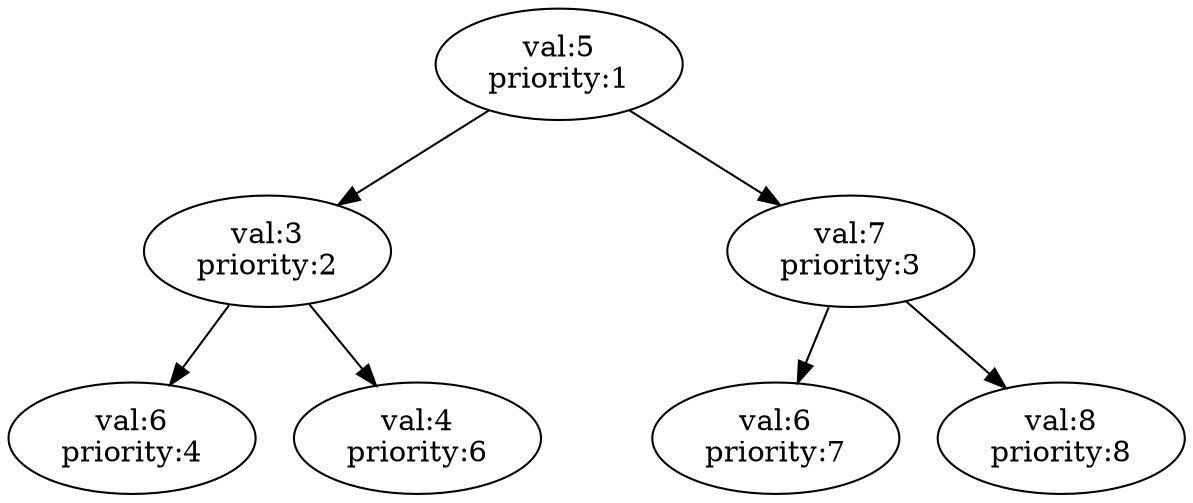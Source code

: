digraph tree {
    n1[label="val:5\npriority:1"]
    n2[label="val:3\npriority:2"]
    n8[style=invis]
    n9[style=invis]
    n3[label="val:7\npriority:3"]
    n4[label="val:6\npriority:4"]
    n5[label="val:4\npriority:6"]
    n6[label="val:6\npriority:7"]
    n10[style=invis]
    n7[label="val:8\npriority:8"]
    n1->{n2 n3}
    n1->{n8 n9}[style=invis]
    n2->{n4 n5}
    // n3->n10[style=invis]
    n3->{n6 n7}
}